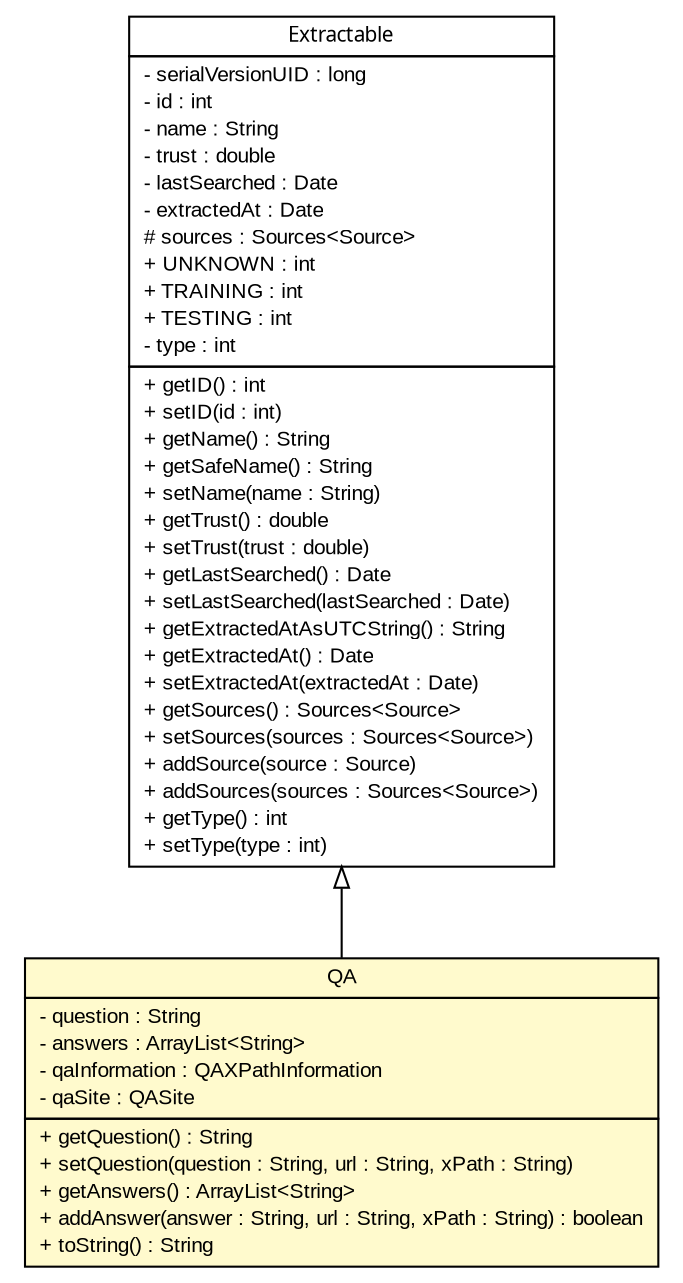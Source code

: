 #!/usr/local/bin/dot
#
# Class diagram 
# Generated by UMLGraph version 5.2 (http://www.umlgraph.org/)
#

digraph G {
	edge [fontname="arial",fontsize=10,labelfontname="arial",labelfontsize=10];
	node [fontname="arial",fontsize=10,shape=plaintext];
	nodesep=0.25;
	ranksep=0.5;
	// tud.iir.knowledge.QA
	c43454 [label=<<table title="tud.iir.knowledge.QA" border="0" cellborder="1" cellspacing="0" cellpadding="2" port="p" bgcolor="lemonChiffon" href="./QA.html">
		<tr><td><table border="0" cellspacing="0" cellpadding="1">
<tr><td align="center" balign="center"> QA </td></tr>
		</table></td></tr>
		<tr><td><table border="0" cellspacing="0" cellpadding="1">
<tr><td align="left" balign="left"> - question : String </td></tr>
<tr><td align="left" balign="left"> - answers : ArrayList&lt;String&gt; </td></tr>
<tr><td align="left" balign="left"> - qaInformation : QAXPathInformation </td></tr>
<tr><td align="left" balign="left"> - qaSite : QASite </td></tr>
		</table></td></tr>
		<tr><td><table border="0" cellspacing="0" cellpadding="1">
<tr><td align="left" balign="left"> + getQuestion() : String </td></tr>
<tr><td align="left" balign="left"> + setQuestion(question : String, url : String, xPath : String) </td></tr>
<tr><td align="left" balign="left"> + getAnswers() : ArrayList&lt;String&gt; </td></tr>
<tr><td align="left" balign="left"> + addAnswer(answer : String, url : String, xPath : String) : boolean </td></tr>
<tr><td align="left" balign="left"> + toString() : String </td></tr>
		</table></td></tr>
		</table>>, fontname="arial", fontcolor="black", fontsize=10.0];
	// tud.iir.knowledge.Extractable
	c43458 [label=<<table title="tud.iir.knowledge.Extractable" border="0" cellborder="1" cellspacing="0" cellpadding="2" port="p" href="./Extractable.html">
		<tr><td><table border="0" cellspacing="0" cellpadding="1">
<tr><td align="center" balign="center"><font face="ariali"> Extractable </font></td></tr>
		</table></td></tr>
		<tr><td><table border="0" cellspacing="0" cellpadding="1">
<tr><td align="left" balign="left"> - serialVersionUID : long </td></tr>
<tr><td align="left" balign="left"> - id : int </td></tr>
<tr><td align="left" balign="left"> - name : String </td></tr>
<tr><td align="left" balign="left"> - trust : double </td></tr>
<tr><td align="left" balign="left"> - lastSearched : Date </td></tr>
<tr><td align="left" balign="left"> - extractedAt : Date </td></tr>
<tr><td align="left" balign="left"> # sources : Sources&lt;Source&gt; </td></tr>
<tr><td align="left" balign="left"> + UNKNOWN : int </td></tr>
<tr><td align="left" balign="left"> + TRAINING : int </td></tr>
<tr><td align="left" balign="left"> + TESTING : int </td></tr>
<tr><td align="left" balign="left"> - type : int </td></tr>
		</table></td></tr>
		<tr><td><table border="0" cellspacing="0" cellpadding="1">
<tr><td align="left" balign="left"> + getID() : int </td></tr>
<tr><td align="left" balign="left"> + setID(id : int) </td></tr>
<tr><td align="left" balign="left"> + getName() : String </td></tr>
<tr><td align="left" balign="left"> + getSafeName() : String </td></tr>
<tr><td align="left" balign="left"> + setName(name : String) </td></tr>
<tr><td align="left" balign="left"> + getTrust() : double </td></tr>
<tr><td align="left" balign="left"> + setTrust(trust : double) </td></tr>
<tr><td align="left" balign="left"> + getLastSearched() : Date </td></tr>
<tr><td align="left" balign="left"> + setLastSearched(lastSearched : Date) </td></tr>
<tr><td align="left" balign="left"> + getExtractedAtAsUTCString() : String </td></tr>
<tr><td align="left" balign="left"> + getExtractedAt() : Date </td></tr>
<tr><td align="left" balign="left"> + setExtractedAt(extractedAt : Date) </td></tr>
<tr><td align="left" balign="left"> + getSources() : Sources&lt;Source&gt; </td></tr>
<tr><td align="left" balign="left"> + setSources(sources : Sources&lt;Source&gt;) </td></tr>
<tr><td align="left" balign="left"> + addSource(source : Source) </td></tr>
<tr><td align="left" balign="left"> + addSources(sources : Sources&lt;Source&gt;) </td></tr>
<tr><td align="left" balign="left"> + getType() : int </td></tr>
<tr><td align="left" balign="left"> + setType(type : int) </td></tr>
		</table></td></tr>
		</table>>, fontname="arial", fontcolor="black", fontsize=10.0];
	//tud.iir.knowledge.QA extends tud.iir.knowledge.Extractable
	c43458:p -> c43454:p [dir=back,arrowtail=empty];
}

